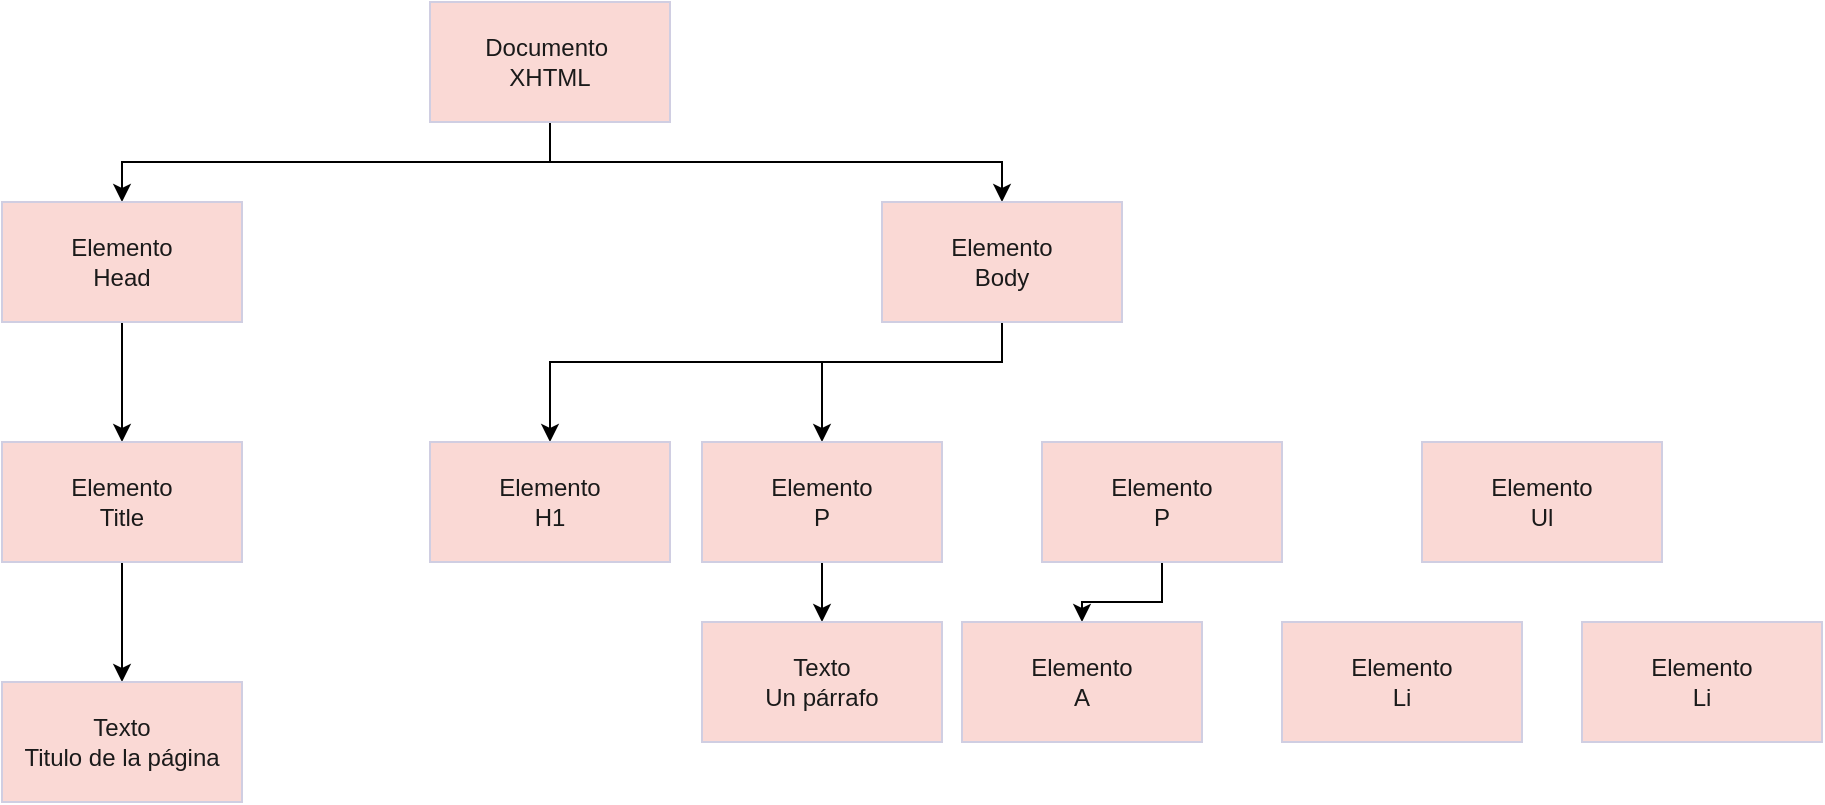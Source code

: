 <mxfile version="22.1.11" type="github">
  <diagram name="Página-1" id="35GgWt1w4V4TGdVvapww">
    <mxGraphModel dx="720" dy="783" grid="1" gridSize="10" guides="1" tooltips="1" connect="1" arrows="1" fold="1" page="1" pageScale="1" pageWidth="1169" pageHeight="827" math="0" shadow="0">
      <root>
        <mxCell id="0" />
        <mxCell id="1" parent="0" />
        <mxCell id="NSk3KKELW8-BR6B0Czky-7" style="edgeStyle=orthogonalEdgeStyle;rounded=0;orthogonalLoop=1;jettySize=auto;html=1;exitX=0.5;exitY=1;exitDx=0;exitDy=0;entryX=0.5;entryY=0;entryDx=0;entryDy=0;" edge="1" parent="1" source="NSk3KKELW8-BR6B0Czky-1" target="NSk3KKELW8-BR6B0Czky-2">
          <mxGeometry relative="1" as="geometry" />
        </mxCell>
        <mxCell id="NSk3KKELW8-BR6B0Czky-10" style="edgeStyle=orthogonalEdgeStyle;rounded=0;orthogonalLoop=1;jettySize=auto;html=1;exitX=0.5;exitY=1;exitDx=0;exitDy=0;" edge="1" parent="1" source="NSk3KKELW8-BR6B0Czky-1" target="NSk3KKELW8-BR6B0Czky-3">
          <mxGeometry relative="1" as="geometry" />
        </mxCell>
        <mxCell id="NSk3KKELW8-BR6B0Czky-1" value="Documento&amp;nbsp;&lt;br&gt;XHTML" style="rounded=0;whiteSpace=wrap;html=1;labelBackgroundColor=none;fillColor=#FAD9D5;strokeColor=#D0CEE2;fontColor=#1A1A1A;" vertex="1" parent="1">
          <mxGeometry x="314" y="60" width="120" height="60" as="geometry" />
        </mxCell>
        <mxCell id="NSk3KKELW8-BR6B0Czky-8" style="edgeStyle=orthogonalEdgeStyle;rounded=0;orthogonalLoop=1;jettySize=auto;html=1;exitX=0.5;exitY=1;exitDx=0;exitDy=0;entryX=0.5;entryY=0;entryDx=0;entryDy=0;" edge="1" parent="1" source="NSk3KKELW8-BR6B0Czky-2" target="NSk3KKELW8-BR6B0Czky-4">
          <mxGeometry relative="1" as="geometry" />
        </mxCell>
        <mxCell id="NSk3KKELW8-BR6B0Czky-2" value="Elemento&lt;br&gt;Head" style="rounded=0;whiteSpace=wrap;html=1;labelBackgroundColor=none;fillColor=#FAD9D5;strokeColor=#D0CEE2;fontColor=#1A1A1A;" vertex="1" parent="1">
          <mxGeometry x="100" y="160" width="120" height="60" as="geometry" />
        </mxCell>
        <mxCell id="NSk3KKELW8-BR6B0Czky-18" style="edgeStyle=orthogonalEdgeStyle;rounded=0;orthogonalLoop=1;jettySize=auto;html=1;entryX=0.5;entryY=0;entryDx=0;entryDy=0;exitX=0.5;exitY=1;exitDx=0;exitDy=0;" edge="1" parent="1" source="NSk3KKELW8-BR6B0Czky-3" target="NSk3KKELW8-BR6B0Czky-6">
          <mxGeometry relative="1" as="geometry">
            <mxPoint x="590" y="260" as="sourcePoint" />
            <Array as="points">
              <mxPoint x="600" y="240" />
              <mxPoint x="374" y="240" />
            </Array>
          </mxGeometry>
        </mxCell>
        <mxCell id="NSk3KKELW8-BR6B0Czky-19" style="edgeStyle=orthogonalEdgeStyle;rounded=0;orthogonalLoop=1;jettySize=auto;html=1;exitX=0.5;exitY=1;exitDx=0;exitDy=0;entryX=0.5;entryY=0;entryDx=0;entryDy=0;" edge="1" parent="1" source="NSk3KKELW8-BR6B0Czky-3" target="NSk3KKELW8-BR6B0Czky-11">
          <mxGeometry relative="1" as="geometry">
            <Array as="points">
              <mxPoint x="600" y="240" />
              <mxPoint x="510" y="240" />
            </Array>
          </mxGeometry>
        </mxCell>
        <mxCell id="NSk3KKELW8-BR6B0Czky-3" value="Elemento&lt;br&gt;Body" style="rounded=0;whiteSpace=wrap;html=1;labelBackgroundColor=none;fillColor=#FAD9D5;strokeColor=#D0CEE2;fontColor=#1A1A1A;" vertex="1" parent="1">
          <mxGeometry x="540" y="160" width="120" height="60" as="geometry" />
        </mxCell>
        <mxCell id="NSk3KKELW8-BR6B0Czky-9" style="edgeStyle=orthogonalEdgeStyle;rounded=0;orthogonalLoop=1;jettySize=auto;html=1;" edge="1" parent="1" source="NSk3KKELW8-BR6B0Czky-4" target="NSk3KKELW8-BR6B0Czky-5">
          <mxGeometry relative="1" as="geometry" />
        </mxCell>
        <mxCell id="NSk3KKELW8-BR6B0Czky-4" value="Elemento&lt;br&gt;Title" style="rounded=0;whiteSpace=wrap;html=1;labelBackgroundColor=none;fillColor=#FAD9D5;strokeColor=#D0CEE2;fontColor=#1A1A1A;" vertex="1" parent="1">
          <mxGeometry x="100" y="280" width="120" height="60" as="geometry" />
        </mxCell>
        <mxCell id="NSk3KKELW8-BR6B0Czky-5" value="Texto&lt;br&gt;Titulo de la página" style="rounded=0;whiteSpace=wrap;html=1;labelBackgroundColor=none;fillColor=#FAD9D5;strokeColor=#D0CEE2;fontColor=#1A1A1A;" vertex="1" parent="1">
          <mxGeometry x="100" y="400" width="120" height="60" as="geometry" />
        </mxCell>
        <mxCell id="NSk3KKELW8-BR6B0Czky-6" value="Elemento&lt;br&gt;H1" style="rounded=0;whiteSpace=wrap;html=1;labelBackgroundColor=none;fillColor=#FAD9D5;strokeColor=#D0CEE2;fontColor=#1A1A1A;" vertex="1" parent="1">
          <mxGeometry x="314" y="280" width="120" height="60" as="geometry" />
        </mxCell>
        <mxCell id="NSk3KKELW8-BR6B0Czky-21" style="edgeStyle=orthogonalEdgeStyle;rounded=0;orthogonalLoop=1;jettySize=auto;html=1;exitX=0.5;exitY=1;exitDx=0;exitDy=0;entryX=0.5;entryY=0;entryDx=0;entryDy=0;" edge="1" parent="1" source="NSk3KKELW8-BR6B0Czky-11" target="NSk3KKELW8-BR6B0Czky-20">
          <mxGeometry relative="1" as="geometry" />
        </mxCell>
        <mxCell id="NSk3KKELW8-BR6B0Czky-11" value="Elemento&lt;br&gt;P" style="rounded=0;whiteSpace=wrap;html=1;labelBackgroundColor=none;fillColor=#FAD9D5;strokeColor=#D0CEE2;fontColor=#1A1A1A;" vertex="1" parent="1">
          <mxGeometry x="450" y="280" width="120" height="60" as="geometry" />
        </mxCell>
        <mxCell id="NSk3KKELW8-BR6B0Czky-14" style="edgeStyle=orthogonalEdgeStyle;rounded=0;orthogonalLoop=1;jettySize=auto;html=1;exitX=0.5;exitY=1;exitDx=0;exitDy=0;entryX=0.5;entryY=0;entryDx=0;entryDy=0;" edge="1" parent="1" source="NSk3KKELW8-BR6B0Czky-12" target="NSk3KKELW8-BR6B0Czky-13">
          <mxGeometry relative="1" as="geometry" />
        </mxCell>
        <mxCell id="NSk3KKELW8-BR6B0Czky-12" value="Elemento&lt;br&gt;P" style="rounded=0;whiteSpace=wrap;html=1;labelBackgroundColor=none;fillColor=#FAD9D5;strokeColor=#D0CEE2;fontColor=#1A1A1A;" vertex="1" parent="1">
          <mxGeometry x="620" y="280" width="120" height="60" as="geometry" />
        </mxCell>
        <mxCell id="NSk3KKELW8-BR6B0Czky-13" value="Elemento&lt;br&gt;A" style="rounded=0;whiteSpace=wrap;html=1;labelBackgroundColor=none;fillColor=#FAD9D5;strokeColor=#D0CEE2;fontColor=#1A1A1A;" vertex="1" parent="1">
          <mxGeometry x="580" y="370" width="120" height="60" as="geometry" />
        </mxCell>
        <mxCell id="NSk3KKELW8-BR6B0Czky-15" value="Elemento&lt;br&gt;Ul" style="rounded=0;whiteSpace=wrap;html=1;labelBackgroundColor=none;fillColor=#FAD9D5;strokeColor=#D0CEE2;fontColor=#1A1A1A;" vertex="1" parent="1">
          <mxGeometry x="810" y="280" width="120" height="60" as="geometry" />
        </mxCell>
        <mxCell id="NSk3KKELW8-BR6B0Czky-16" value="Elemento&lt;br&gt;Li" style="rounded=0;whiteSpace=wrap;html=1;labelBackgroundColor=none;fillColor=#FAD9D5;strokeColor=#D0CEE2;fontColor=#1A1A1A;" vertex="1" parent="1">
          <mxGeometry x="740" y="370" width="120" height="60" as="geometry" />
        </mxCell>
        <mxCell id="NSk3KKELW8-BR6B0Czky-17" value="Elemento&lt;br&gt;Li" style="rounded=0;whiteSpace=wrap;html=1;labelBackgroundColor=none;fillColor=#FAD9D5;strokeColor=#D0CEE2;fontColor=#1A1A1A;" vertex="1" parent="1">
          <mxGeometry x="890" y="370" width="120" height="60" as="geometry" />
        </mxCell>
        <mxCell id="NSk3KKELW8-BR6B0Czky-20" value="Texto&lt;br&gt;Un párrafo" style="rounded=0;whiteSpace=wrap;html=1;labelBackgroundColor=none;fillColor=#FAD9D5;strokeColor=#D0CEE2;fontColor=#1A1A1A;" vertex="1" parent="1">
          <mxGeometry x="450" y="370" width="120" height="60" as="geometry" />
        </mxCell>
      </root>
    </mxGraphModel>
  </diagram>
</mxfile>
